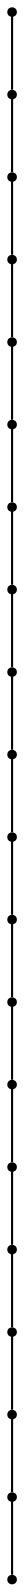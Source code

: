 graph {
  node [shape=point,comment="{\"directed\":false,\"doi\":\"10.4230/LIPIcs.GD.2024.12\",\"figure\":\"5 (4)\"}"]

  v0 [pos="1924.038222526254,492.8342232435708"]
  v1 [pos="1857.3531891385853,492.8342232435708"]
  v2 [pos="1790.6681557509164,492.8342232435708"]
  v3 [pos="1723.9831223632477,492.8342232435708"]
  v4 [pos="1657.298088975579,492.8342232435708"]
  v5 [pos="1590.6130555879101,492.8342232435708"]
  v6 [pos="1523.9280222002412,492.8342232435708"]
  v7 [pos="1457.2429888125728,492.8342232435708"]
  v8 [pos="1390.5579554249039,492.8342232435708"]
  v9 [pos="1323.8729220372352,492.8342232435708"]
  v10 [pos="1257.1878886495665,492.8342232435708"]
  v11 [pos="1190.5028552618978,492.8342232435708"]
  v12 [pos="1123.8179490658363,492.8342232435708"]
  v13 [pos="1057.1328202844622,492.8342232435708"]
  v14 [pos="990.4477868967933,492.8342232435708"]
  v15 [pos="923.7627535091247,492.8342232435708"]
  v16 [pos="857.077720121456,492.8342232435708"]
  v17 [pos="790.3926867337872,492.8342232435708"]
  v18 [pos="723.7076533461185,492.8342232435708"]
  v19 [pos="657.0226199584497,492.8342232435708"]

  v19 -- v18 [id="-3",pos="657.0226199584497,492.8342232435708 723.7076533461185,492.8342232435708 723.7076533461185,492.8342232435708 723.7076533461185,492.8342232435708"]
  v18 -- v17 [id="-4",pos="723.7076533461185,492.8342232435708 790.3926867337872,492.8342232435708 790.3926867337872,492.8342232435708 790.3926867337872,492.8342232435708"]
  v17 -- v16 [id="-5",pos="790.3926867337872,492.8342232435708 857.077720121456,492.8342232435708 857.077720121456,492.8342232435708 857.077720121456,492.8342232435708"]
  v16 -- v15 [id="-6",pos="857.077720121456,492.8342232435708 923.7627535091247,492.8342232435708 923.7627535091247,492.8342232435708 923.7627535091247,492.8342232435708"]
  v15 -- v14 [id="-7",pos="923.7627535091247,492.8342232435708 990.4477868967933,492.8342232435708 990.4477868967933,492.8342232435708 990.4477868967933,492.8342232435708"]
  v14 -- v13 [id="-8",pos="990.4477868967933,492.8342232435708 1057.1328202844622,492.8342232435708 1057.1328202844622,492.8342232435708 1057.1328202844622,492.8342232435708"]
  v13 -- v12 [id="-9",pos="1057.1328202844622,492.8342232435708 1123.8179490658363,492.8342232435708 1123.8179490658363,492.8342232435708 1123.8179490658363,492.8342232435708"]
  v12 -- v11 [id="-10",pos="1123.8179490658363,492.8342232435708 1190.5028552618978,492.8342232435708 1190.5028552618978,492.8342232435708 1190.5028552618978,492.8342232435708"]
  v11 -- v10 [id="-11",pos="1190.5028552618978,492.8342232435708 1257.1878886495665,492.8342232435708 1257.1878886495665,492.8342232435708 1257.1878886495665,492.8342232435708"]
  v10 -- v9 [id="-12",pos="1257.1878886495665,492.8342232435708 1323.8729220372352,492.8342232435708 1323.8729220372352,492.8342232435708 1323.8729220372352,492.8342232435708"]
  v9 -- v8 [id="-13",pos="1323.8729220372352,492.8342232435708 1390.5579554249039,492.8342232435708 1390.5579554249039,492.8342232435708 1390.5579554249039,492.8342232435708"]
  v8 -- v7 [id="-14",pos="1390.5579554249039,492.8342232435708 1457.2429888125728,492.8342232435708 1457.2429888125728,492.8342232435708 1457.2429888125728,492.8342232435708"]
  v7 -- v6 [id="-15",pos="1457.2429888125728,492.8342232435708 1523.9280222002412,492.8342232435708 1523.9280222002412,492.8342232435708 1523.9280222002412,492.8342232435708"]
  v6 -- v5 [id="-16",pos="1523.9280222002412,492.8342232435708 1590.6130555879101,492.8342232435708 1590.6130555879101,492.8342232435708 1590.6130555879101,492.8342232435708"]
  v5 -- v4 [id="-17",pos="1590.6130555879101,492.8342232435708 1657.298088975579,492.8342232435708 1657.298088975579,492.8342232435708 1657.298088975579,492.8342232435708"]
  v4 -- v3 [id="-18",pos="1657.298088975579,492.8342232435708 1723.9831223632477,492.8342232435708 1723.9831223632477,492.8342232435708 1723.9831223632477,492.8342232435708"]
  v3 -- v2 [id="-19",pos="1723.9831223632477,492.8342232435708 1790.6681557509164,492.8342232435708 1790.6681557509164,492.8342232435708 1790.6681557509164,492.8342232435708"]
  v2 -- v1 [id="-20",pos="1790.6681557509164,492.8342232435708 1857.3531891385853,492.8342232435708 1857.3531891385853,492.8342232435708 1857.3531891385853,492.8342232435708"]
  v1 -- v0 [id="-21",pos="1857.3531891385853,492.8342232435708 1924.038222526254,492.8342232435708 1924.038222526254,492.8342232435708 1924.038222526254,492.8342232435708"]
}